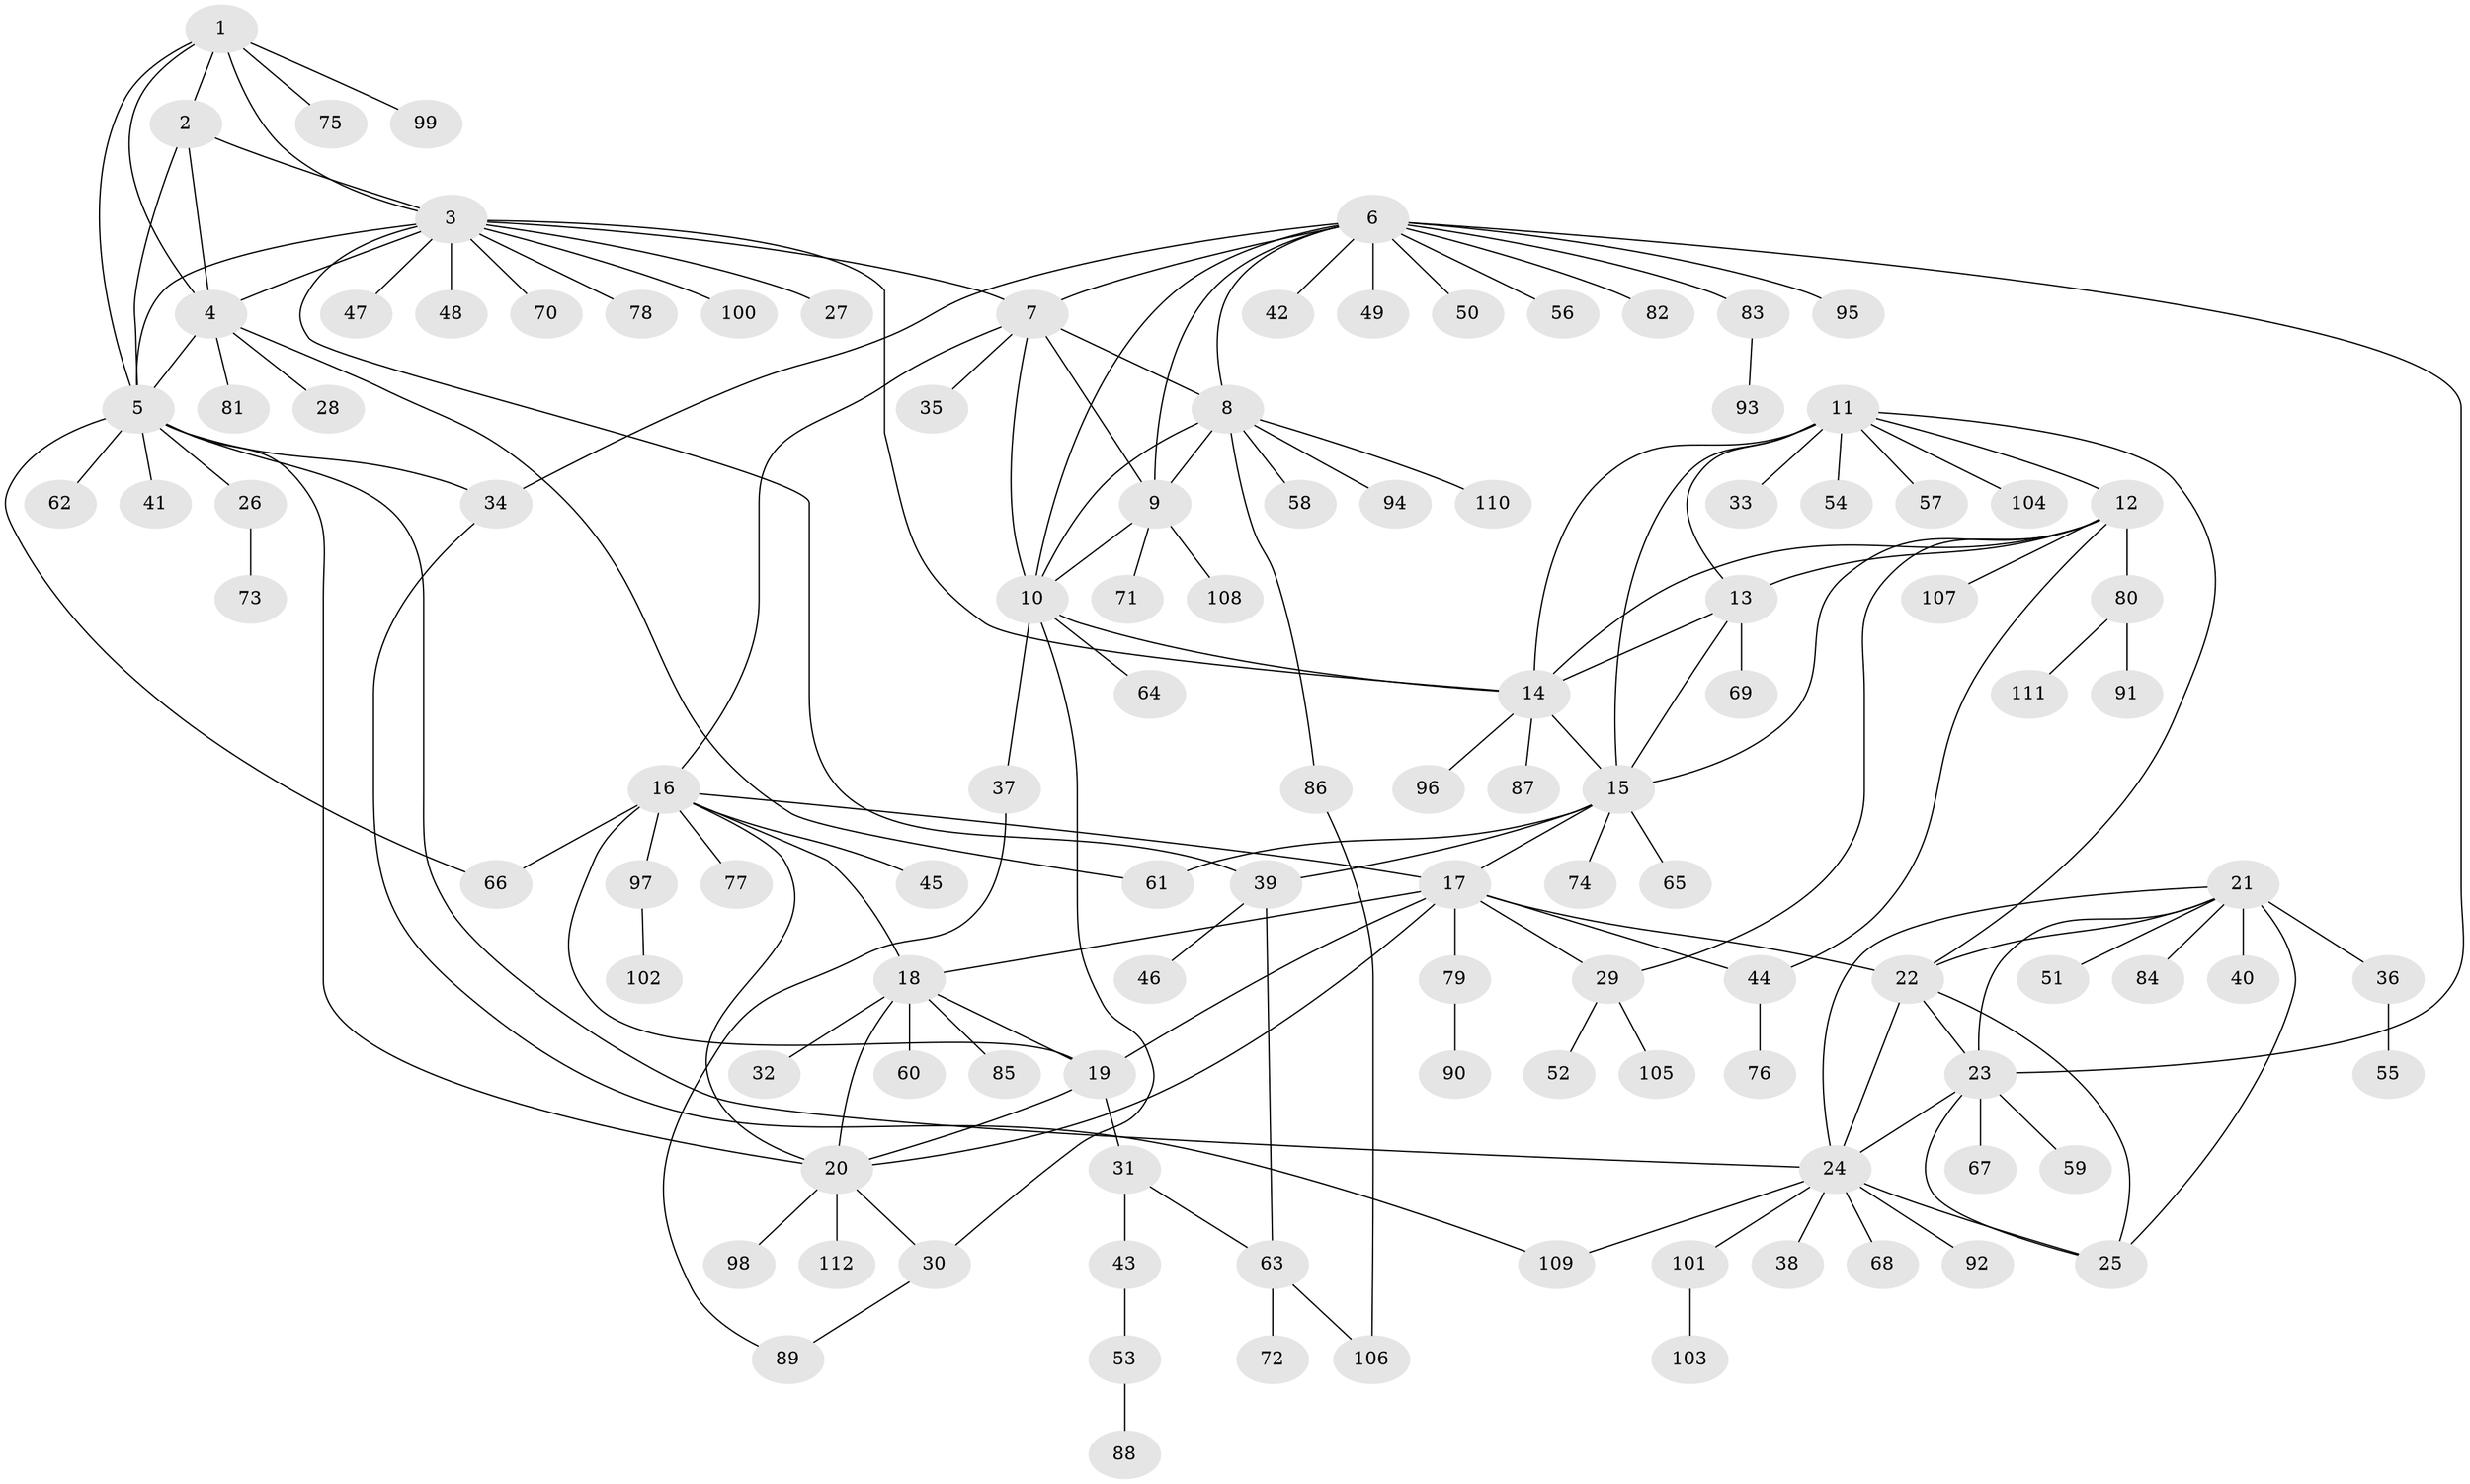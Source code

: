 // Generated by graph-tools (version 1.1) at 2025/56/03/09/25 04:56:09]
// undirected, 112 vertices, 158 edges
graph export_dot {
graph [start="1"]
  node [color=gray90,style=filled];
  1;
  2;
  3;
  4;
  5;
  6;
  7;
  8;
  9;
  10;
  11;
  12;
  13;
  14;
  15;
  16;
  17;
  18;
  19;
  20;
  21;
  22;
  23;
  24;
  25;
  26;
  27;
  28;
  29;
  30;
  31;
  32;
  33;
  34;
  35;
  36;
  37;
  38;
  39;
  40;
  41;
  42;
  43;
  44;
  45;
  46;
  47;
  48;
  49;
  50;
  51;
  52;
  53;
  54;
  55;
  56;
  57;
  58;
  59;
  60;
  61;
  62;
  63;
  64;
  65;
  66;
  67;
  68;
  69;
  70;
  71;
  72;
  73;
  74;
  75;
  76;
  77;
  78;
  79;
  80;
  81;
  82;
  83;
  84;
  85;
  86;
  87;
  88;
  89;
  90;
  91;
  92;
  93;
  94;
  95;
  96;
  97;
  98;
  99;
  100;
  101;
  102;
  103;
  104;
  105;
  106;
  107;
  108;
  109;
  110;
  111;
  112;
  1 -- 2;
  1 -- 3;
  1 -- 4;
  1 -- 5;
  1 -- 75;
  1 -- 99;
  2 -- 3;
  2 -- 4;
  2 -- 5;
  3 -- 4;
  3 -- 5;
  3 -- 7;
  3 -- 14;
  3 -- 27;
  3 -- 39;
  3 -- 47;
  3 -- 48;
  3 -- 70;
  3 -- 78;
  3 -- 100;
  4 -- 5;
  4 -- 28;
  4 -- 61;
  4 -- 81;
  5 -- 20;
  5 -- 24;
  5 -- 26;
  5 -- 34;
  5 -- 41;
  5 -- 62;
  5 -- 66;
  6 -- 7;
  6 -- 8;
  6 -- 9;
  6 -- 10;
  6 -- 23;
  6 -- 34;
  6 -- 42;
  6 -- 49;
  6 -- 50;
  6 -- 56;
  6 -- 82;
  6 -- 83;
  6 -- 95;
  7 -- 8;
  7 -- 9;
  7 -- 10;
  7 -- 16;
  7 -- 35;
  8 -- 9;
  8 -- 10;
  8 -- 58;
  8 -- 86;
  8 -- 94;
  8 -- 110;
  9 -- 10;
  9 -- 71;
  9 -- 108;
  10 -- 14;
  10 -- 30;
  10 -- 37;
  10 -- 64;
  11 -- 12;
  11 -- 13;
  11 -- 14;
  11 -- 15;
  11 -- 22;
  11 -- 33;
  11 -- 54;
  11 -- 57;
  11 -- 104;
  12 -- 13;
  12 -- 14;
  12 -- 15;
  12 -- 29;
  12 -- 44;
  12 -- 80;
  12 -- 107;
  13 -- 14;
  13 -- 15;
  13 -- 69;
  14 -- 15;
  14 -- 87;
  14 -- 96;
  15 -- 17;
  15 -- 39;
  15 -- 61;
  15 -- 65;
  15 -- 74;
  16 -- 17;
  16 -- 18;
  16 -- 19;
  16 -- 20;
  16 -- 45;
  16 -- 66;
  16 -- 77;
  16 -- 97;
  17 -- 18;
  17 -- 19;
  17 -- 20;
  17 -- 22;
  17 -- 29;
  17 -- 44;
  17 -- 79;
  18 -- 19;
  18 -- 20;
  18 -- 32;
  18 -- 60;
  18 -- 85;
  19 -- 20;
  19 -- 31;
  20 -- 30;
  20 -- 98;
  20 -- 112;
  21 -- 22;
  21 -- 23;
  21 -- 24;
  21 -- 25;
  21 -- 36;
  21 -- 40;
  21 -- 51;
  21 -- 84;
  22 -- 23;
  22 -- 24;
  22 -- 25;
  23 -- 24;
  23 -- 25;
  23 -- 59;
  23 -- 67;
  24 -- 25;
  24 -- 38;
  24 -- 68;
  24 -- 92;
  24 -- 101;
  24 -- 109;
  26 -- 73;
  29 -- 52;
  29 -- 105;
  30 -- 89;
  31 -- 43;
  31 -- 63;
  34 -- 109;
  36 -- 55;
  37 -- 89;
  39 -- 46;
  39 -- 63;
  43 -- 53;
  44 -- 76;
  53 -- 88;
  63 -- 72;
  63 -- 106;
  79 -- 90;
  80 -- 91;
  80 -- 111;
  83 -- 93;
  86 -- 106;
  97 -- 102;
  101 -- 103;
}
